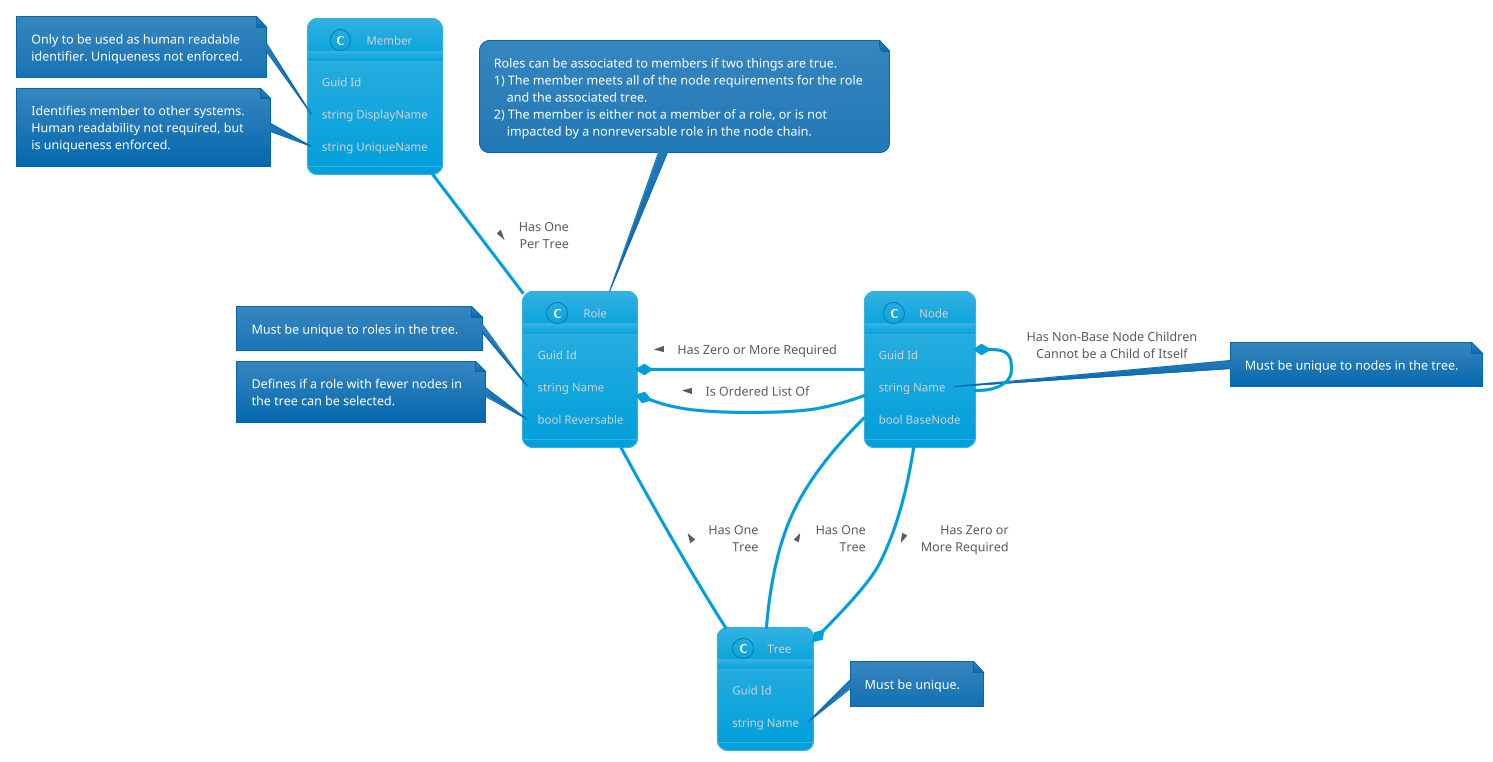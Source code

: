 @startuml Role Domain Model Map
!theme bluegray
class Member {
  Guid Id
  string DisplayName
  string UniqueName
}

note left of Member::DisplayName
  Only to be used as human readable
  identifier. Uniqueness not enforced.
end note
note left of Member::UniqueName
  Identifies member to other systems.
  Human readability not required, but 
  is uniqueness enforced. 
end note

class Node {
  Guid Id
  string Name
  bool BaseNode
}
note right of Node::Name
  Must be unique to nodes in the tree.
end note

class Role {
  Guid Id
  string Name
  bool Reversable
}

note top of Role
  Roles can be associated to members if two things are true.
  1) The member meets all of the node requirements for the role 
      and the associated tree.
  2) The member is either not a member of a role, or is not 
      impacted by a nonreversable role in the node chain. 
end note
note left of Role::Name
  Must be unique to roles in the tree.
end note
note left of Role::Reversable
  Defines if a role with fewer nodes in
  the tree can be selected.
end note

class Tree {
  Guid Id
  string Name
}
note right of Tree::Name
  Must be unique.
end note

Node *- Node : Has Non-Base Node Children\nCannot be a Child of Itself\n\n\n
Role *- Node : Is Ordered List Of <
Role --- Tree : Has One\rTree <
Node --- Tree : Has One\rTree <
Member == Role : Has One\rPer Tree >
Tree *-- Node : Has Zero or\rMore Required <
Role *-- Node : Has Zero or More Required <

@enduml
